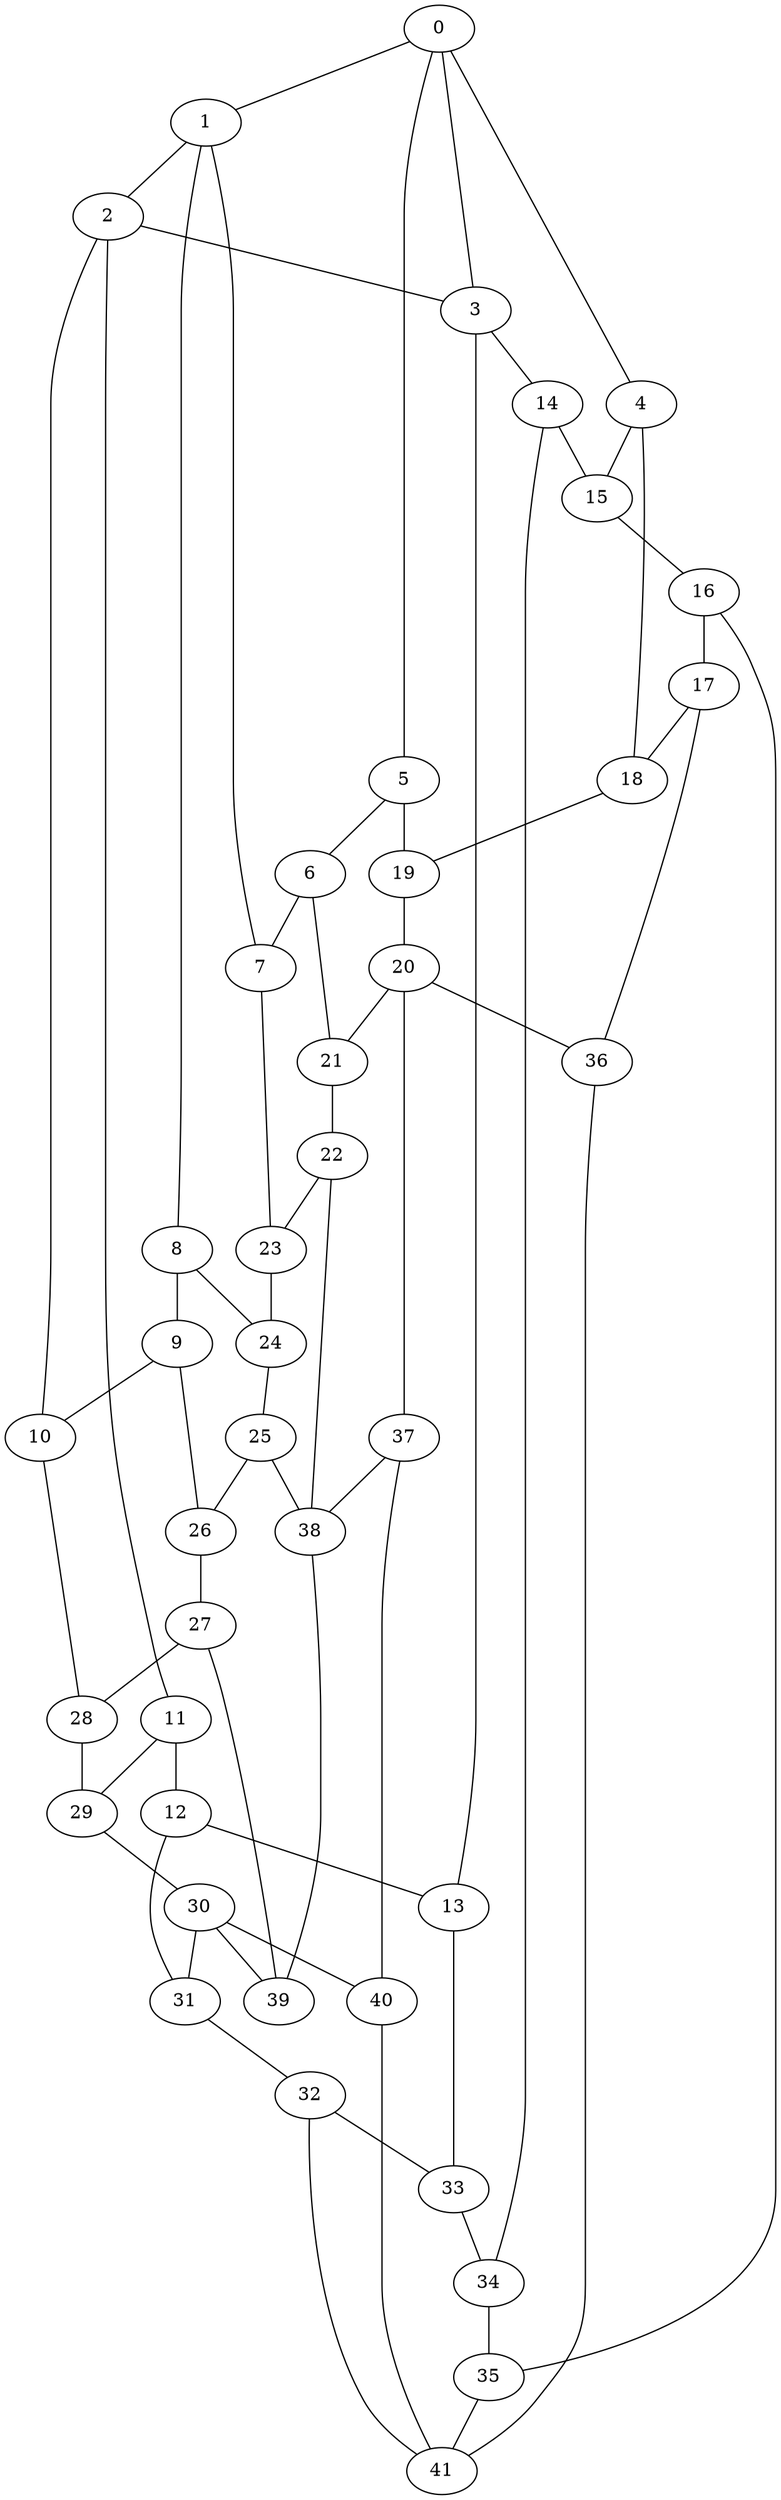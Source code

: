 graph g {0;1;2;3;4;5;6;7;8;9;10;11;12;13;14;15;16;17;18;19;20;21;22;23;24;25;26;27;28;29;30;31;32;33;34;35;36;37;38;39;40;41;0 -- 1;0 -- 3;0 -- 4;0 -- 5;1 -- 2;1 -- 7;1 -- 8;2 -- 3;2 -- 10;2 -- 11;3 -- 13;3 -- 14;4 -- 15;4 -- 18;5 -- 6;5 -- 19;6 -- 7;6 -- 21;7 -- 23;8 -- 9;8 -- 24;9 -- 10;9 -- 26;10 -- 28;11 -- 12;11 -- 29;12 -- 13;12 -- 31;13 -- 33;14 -- 15;14 -- 34;15 -- 16;16 -- 17;16 -- 35;17 -- 18;17 -- 36;18 -- 19;19 -- 20;20 -- 21;20 -- 36;20 -- 37;21 -- 22;22 -- 23;22 -- 38;23 -- 24;24 -- 25;25 -- 26;25 -- 38;26 -- 27;27 -- 28;27 -- 39;28 -- 29;29 -- 30;30 -- 31;30 -- 39;30 -- 40;31 -- 32;32 -- 33;32 -- 41;33 -- 34;34 -- 35;35 -- 41;36 -- 41;37 -- 38;37 -- 40;38 -- 39;40 -- 41;}